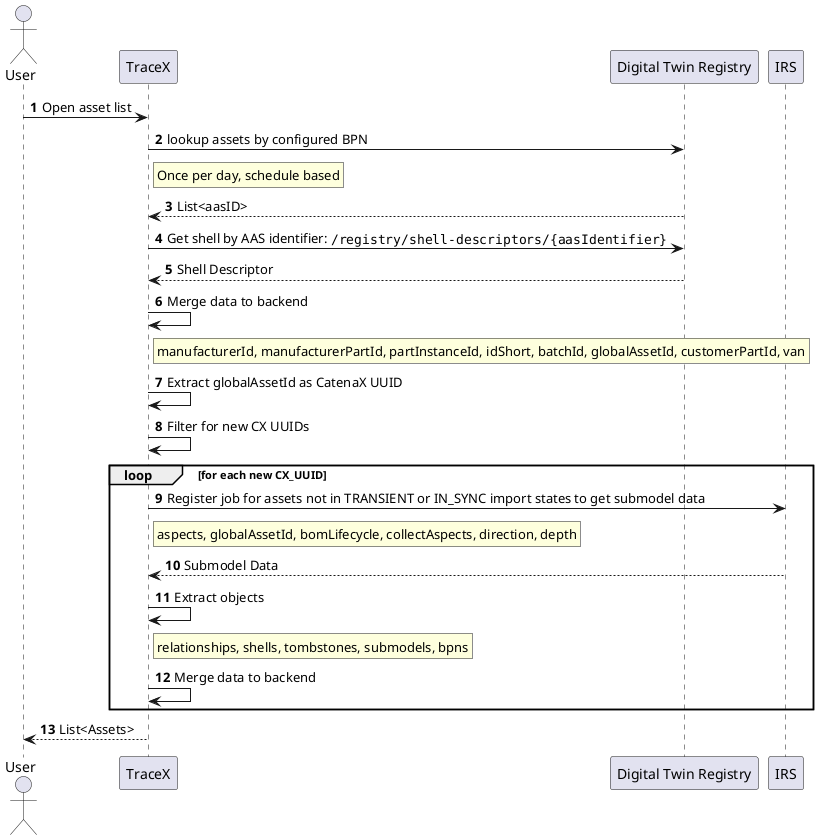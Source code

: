@startuml
'https://plantuml.com/sequence-diagram
autonumber

actor User
participant TraceX
participant "Digital Twin Registry" as DTR
participant IRS

User -> TraceX: Open asset list
TraceX -> DTR: lookup assets by configured BPN
rnote right TraceX
Once per day, schedule based
end rnote
TraceX <-- DTR: List<aasID>

TraceX -> DTR: Get shell by AAS identifier: ""/registry/shell-descriptors/{aasIdentifier}""
TraceX <-- DTR: Shell Descriptor
TraceX -> TraceX: Merge data to backend
rnote right TraceX
manufacturerId, manufacturerPartId, partInstanceId, idShort, batchId, globalAssetId, customerPartId, van
end rnote
TraceX -> TraceX: Extract globalAssetId as CatenaX UUID
TraceX -> TraceX: Filter for new CX UUIDs

	loop for each new CX_UUID
        TraceX -> IRS: Register job for assets not in TRANSIENT or IN_SYNC import states to get submodel data
            rnote right TraceX
                aspects, globalAssetId, bomLifecycle, collectAspects, direction, depth
            end rnote
        TraceX <-- IRS: Submodel Data
        TraceX -> TraceX: Extract objects
            rnote right TraceX
                relationships, shells, tombstones, submodels, bpns
            end rnote
		TraceX -> TraceX: Merge data to backend
	end

User <-- TraceX: List<Assets>

@enduml
